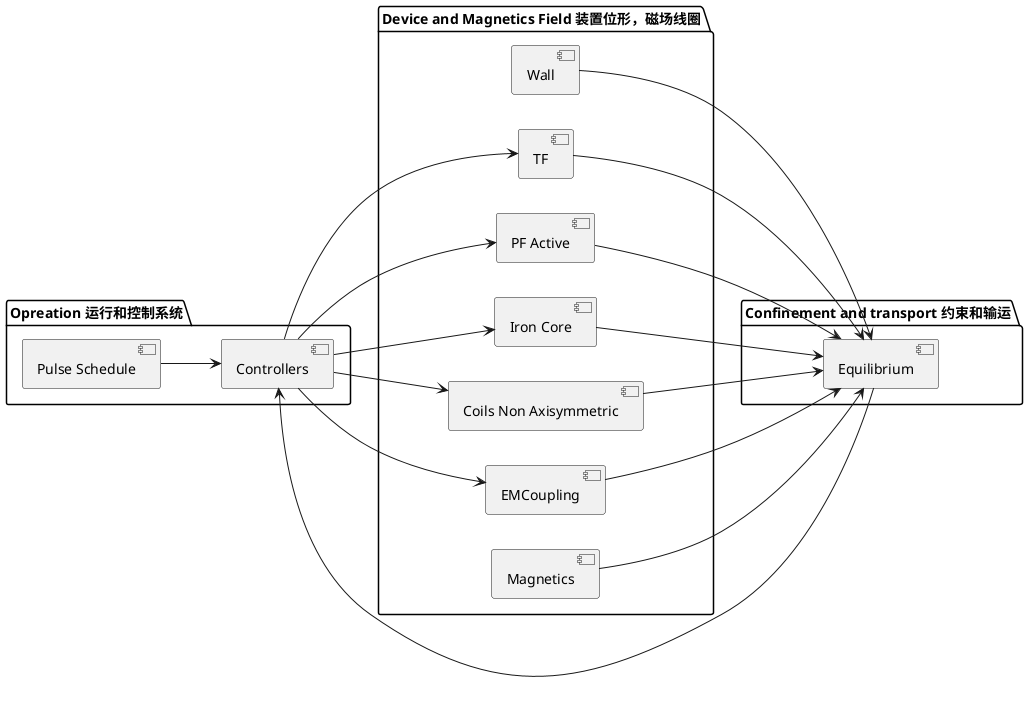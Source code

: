 @startuml
left to right direction
skinparam classFontName 'Noto Sans Mono CJK SC Regular'

package "Device and Magnetics Field 装置位形，磁场线圈"{
    [Wall] 
    [TF]                         
    [PF Active]                                      
    [Iron Core]                  
    [Coils Non Axisymmetric]     
    [EMCoupling]                 

    [Magnetics] 

             
}
package "Opreation 运行和控制系统" {
 [Pulse Schedule] 
 [Controllers] 
    
}
package "Confinement and transport 约束和输运" {
   [Equilibrium]  
}



[Pulse Schedule]  --> [Controllers] 

[Controllers] --> [TF]                       
[Controllers] --> [PF Active]                
[Controllers] --> [Iron Core]                
[Controllers] --> [Coils Non Axisymmetric]   
[Controllers] --> [EMCoupling]   


[Wall]                    -->   [Equilibrium]
[TF]                      -->   [Equilibrium]
[PF Active]               -->   [Equilibrium]
[Iron Core]               -->   [Equilibrium]
[Coils Non Axisymmetric]  -->   [Equilibrium]
[EMCoupling]              -->   [Equilibrium]
[Magnetics]              -->    [Equilibrium]

[Equilibrium]           --> [Controllers] 

@enduml